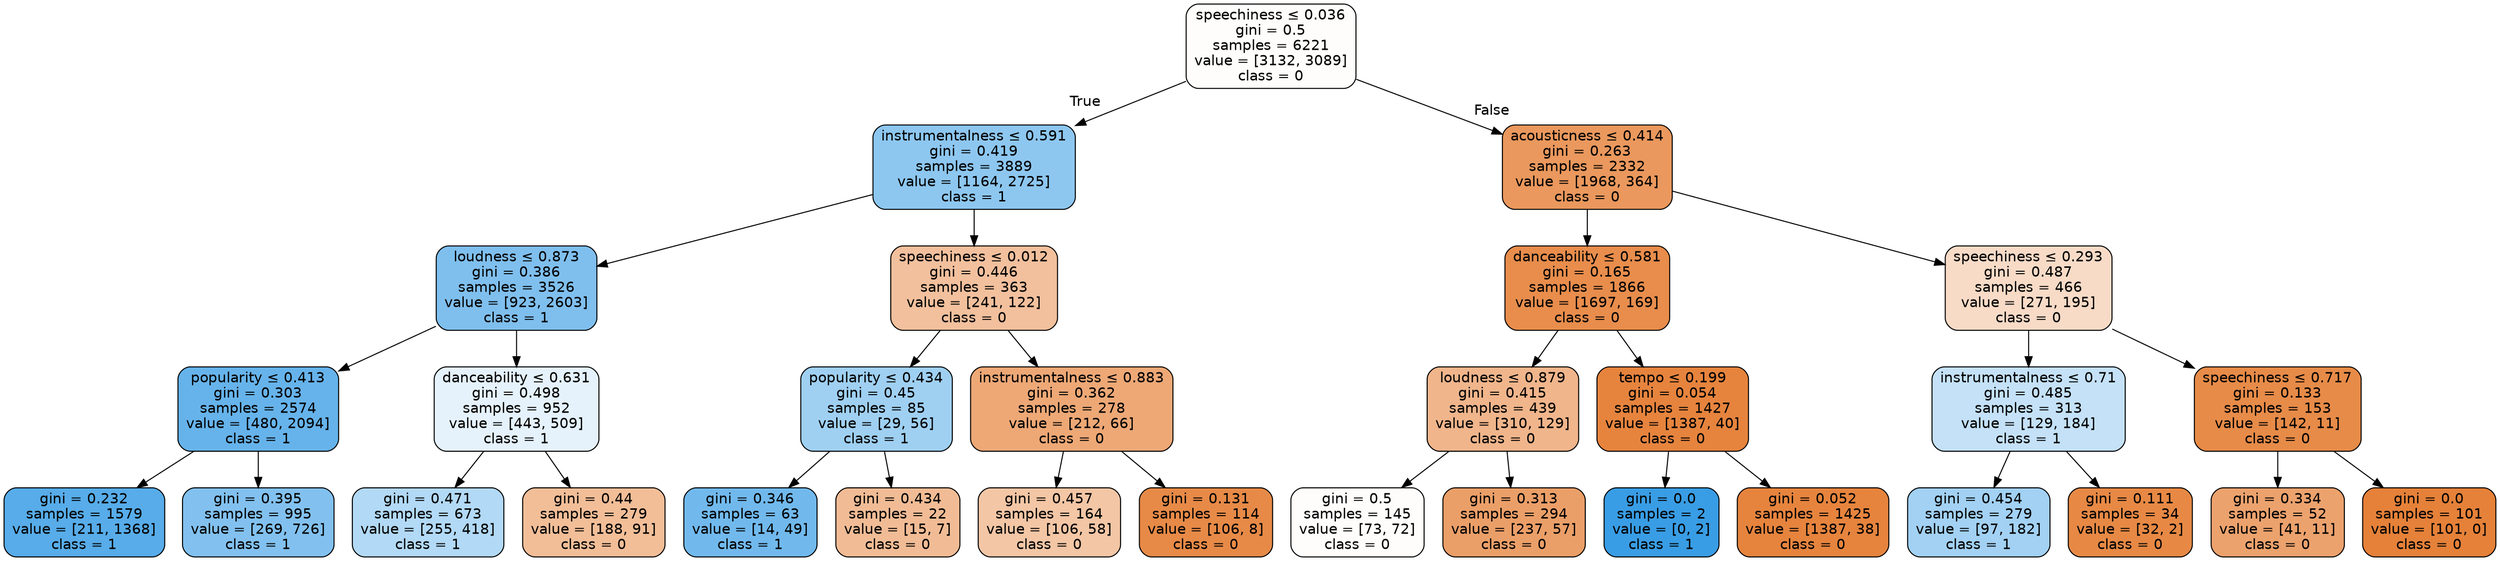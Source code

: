 digraph Tree {
node [shape=box, style="filled, rounded", color="black", fontname=helvetica] ;
edge [fontname=helvetica] ;
0 [label=<speechiness &le; 0.036<br/>gini = 0.5<br/>samples = 6221<br/>value = [3132, 3089]<br/>class = 0>, fillcolor="#e5813904"] ;
1 [label=<instrumentalness &le; 0.591<br/>gini = 0.419<br/>samples = 3889<br/>value = [1164, 2725]<br/>class = 1>, fillcolor="#399de592"] ;
0 -> 1 [labeldistance=2.5, labelangle=45, headlabel="True"] ;
2 [label=<loudness &le; 0.873<br/>gini = 0.386<br/>samples = 3526<br/>value = [923, 2603]<br/>class = 1>, fillcolor="#399de5a5"] ;
1 -> 2 ;
3 [label=<popularity &le; 0.413<br/>gini = 0.303<br/>samples = 2574<br/>value = [480, 2094]<br/>class = 1>, fillcolor="#399de5c5"] ;
2 -> 3 ;
4 [label=<gini = 0.232<br/>samples = 1579<br/>value = [211, 1368]<br/>class = 1>, fillcolor="#399de5d8"] ;
3 -> 4 ;
5 [label=<gini = 0.395<br/>samples = 995<br/>value = [269, 726]<br/>class = 1>, fillcolor="#399de5a1"] ;
3 -> 5 ;
6 [label=<danceability &le; 0.631<br/>gini = 0.498<br/>samples = 952<br/>value = [443, 509]<br/>class = 1>, fillcolor="#399de521"] ;
2 -> 6 ;
7 [label=<gini = 0.471<br/>samples = 673<br/>value = [255, 418]<br/>class = 1>, fillcolor="#399de563"] ;
6 -> 7 ;
8 [label=<gini = 0.44<br/>samples = 279<br/>value = [188, 91]<br/>class = 0>, fillcolor="#e5813984"] ;
6 -> 8 ;
9 [label=<speechiness &le; 0.012<br/>gini = 0.446<br/>samples = 363<br/>value = [241, 122]<br/>class = 0>, fillcolor="#e581397e"] ;
1 -> 9 ;
10 [label=<popularity &le; 0.434<br/>gini = 0.45<br/>samples = 85<br/>value = [29, 56]<br/>class = 1>, fillcolor="#399de57b"] ;
9 -> 10 ;
11 [label=<gini = 0.346<br/>samples = 63<br/>value = [14, 49]<br/>class = 1>, fillcolor="#399de5b6"] ;
10 -> 11 ;
12 [label=<gini = 0.434<br/>samples = 22<br/>value = [15, 7]<br/>class = 0>, fillcolor="#e5813988"] ;
10 -> 12 ;
13 [label=<instrumentalness &le; 0.883<br/>gini = 0.362<br/>samples = 278<br/>value = [212, 66]<br/>class = 0>, fillcolor="#e58139b0"] ;
9 -> 13 ;
14 [label=<gini = 0.457<br/>samples = 164<br/>value = [106, 58]<br/>class = 0>, fillcolor="#e5813973"] ;
13 -> 14 ;
15 [label=<gini = 0.131<br/>samples = 114<br/>value = [106, 8]<br/>class = 0>, fillcolor="#e58139ec"] ;
13 -> 15 ;
16 [label=<acousticness &le; 0.414<br/>gini = 0.263<br/>samples = 2332<br/>value = [1968, 364]<br/>class = 0>, fillcolor="#e58139d0"] ;
0 -> 16 [labeldistance=2.5, labelangle=-45, headlabel="False"] ;
17 [label=<danceability &le; 0.581<br/>gini = 0.165<br/>samples = 1866<br/>value = [1697, 169]<br/>class = 0>, fillcolor="#e58139e6"] ;
16 -> 17 ;
18 [label=<loudness &le; 0.879<br/>gini = 0.415<br/>samples = 439<br/>value = [310, 129]<br/>class = 0>, fillcolor="#e5813995"] ;
17 -> 18 ;
19 [label=<gini = 0.5<br/>samples = 145<br/>value = [73, 72]<br/>class = 0>, fillcolor="#e5813903"] ;
18 -> 19 ;
20 [label=<gini = 0.313<br/>samples = 294<br/>value = [237, 57]<br/>class = 0>, fillcolor="#e58139c2"] ;
18 -> 20 ;
21 [label=<tempo &le; 0.199<br/>gini = 0.054<br/>samples = 1427<br/>value = [1387, 40]<br/>class = 0>, fillcolor="#e58139f8"] ;
17 -> 21 ;
22 [label=<gini = 0.0<br/>samples = 2<br/>value = [0, 2]<br/>class = 1>, fillcolor="#399de5ff"] ;
21 -> 22 ;
23 [label=<gini = 0.052<br/>samples = 1425<br/>value = [1387, 38]<br/>class = 0>, fillcolor="#e58139f8"] ;
21 -> 23 ;
24 [label=<speechiness &le; 0.293<br/>gini = 0.487<br/>samples = 466<br/>value = [271, 195]<br/>class = 0>, fillcolor="#e5813948"] ;
16 -> 24 ;
25 [label=<instrumentalness &le; 0.71<br/>gini = 0.485<br/>samples = 313<br/>value = [129, 184]<br/>class = 1>, fillcolor="#399de54c"] ;
24 -> 25 ;
26 [label=<gini = 0.454<br/>samples = 279<br/>value = [97, 182]<br/>class = 1>, fillcolor="#399de577"] ;
25 -> 26 ;
27 [label=<gini = 0.111<br/>samples = 34<br/>value = [32, 2]<br/>class = 0>, fillcolor="#e58139ef"] ;
25 -> 27 ;
28 [label=<speechiness &le; 0.717<br/>gini = 0.133<br/>samples = 153<br/>value = [142, 11]<br/>class = 0>, fillcolor="#e58139eb"] ;
24 -> 28 ;
29 [label=<gini = 0.334<br/>samples = 52<br/>value = [41, 11]<br/>class = 0>, fillcolor="#e58139bb"] ;
28 -> 29 ;
30 [label=<gini = 0.0<br/>samples = 101<br/>value = [101, 0]<br/>class = 0>, fillcolor="#e58139ff"] ;
28 -> 30 ;
}